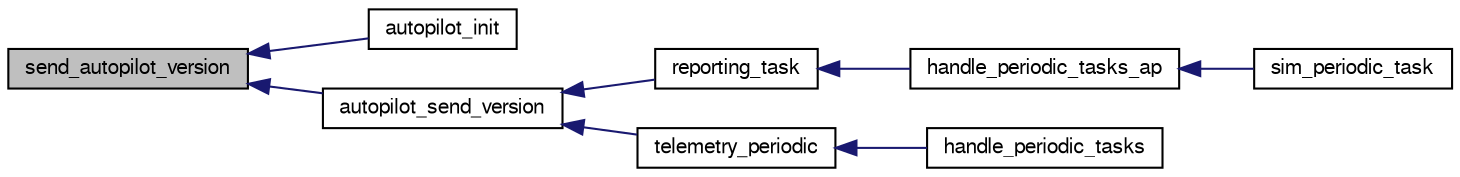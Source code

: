 digraph "send_autopilot_version"
{
  edge [fontname="FreeSans",fontsize="10",labelfontname="FreeSans",labelfontsize="10"];
  node [fontname="FreeSans",fontsize="10",shape=record];
  rankdir="LR";
  Node1 [label="send_autopilot_version",height=0.2,width=0.4,color="black", fillcolor="grey75", style="filled", fontcolor="black"];
  Node1 -> Node2 [dir="back",color="midnightblue",fontsize="10",style="solid",fontname="FreeSans"];
  Node2 [label="autopilot_init",height=0.2,width=0.4,color="black", fillcolor="white", style="filled",URL="$autopilot_8h.html#a9d3557653abfc3d4c428724b249f6d5e",tooltip="Autopilot initialization function. "];
  Node1 -> Node3 [dir="back",color="midnightblue",fontsize="10",style="solid",fontname="FreeSans"];
  Node3 [label="autopilot_send_version",height=0.2,width=0.4,color="black", fillcolor="white", style="filled",URL="$autopilot_8h.html#ac26e7b23b69d3d3dc0fd390fb96efdbb",tooltip="Report autopilot version on default downlink channel. "];
  Node3 -> Node4 [dir="back",color="midnightblue",fontsize="10",style="solid",fontname="FreeSans"];
  Node4 [label="reporting_task",height=0.2,width=0.4,color="black", fillcolor="white", style="filled",URL="$fixedwing_2main__ap_8h.html#a35e24bbf955d315ca24de207ead69ce2",tooltip="Send a series of initialisation messages followed by a stream of periodic ones. "];
  Node4 -> Node5 [dir="back",color="midnightblue",fontsize="10",style="solid",fontname="FreeSans"];
  Node5 [label="handle_periodic_tasks_ap",height=0.2,width=0.4,color="black", fillcolor="white", style="filled",URL="$fixedwing_2main__ap_8h.html#a43fd973b44bcc2c2583cf8287048212f"];
  Node5 -> Node6 [dir="back",color="midnightblue",fontsize="10",style="solid",fontname="FreeSans"];
  Node6 [label="sim_periodic_task",height=0.2,width=0.4,color="black", fillcolor="white", style="filled",URL="$sim__ap_8c.html#a4f982dacbb35ccfc3e0fcaa64156a2a0"];
  Node3 -> Node7 [dir="back",color="midnightblue",fontsize="10",style="solid",fontname="FreeSans"];
  Node7 [label="telemetry_periodic",height=0.2,width=0.4,color="black", fillcolor="white", style="filled",URL="$rover_2main__ap_8h.html#aa185a98f019b1142ec48cf954cabe858"];
  Node7 -> Node8 [dir="back",color="midnightblue",fontsize="10",style="solid",fontname="FreeSans"];
  Node8 [label="handle_periodic_tasks",height=0.2,width=0.4,color="black", fillcolor="white", style="filled",URL="$rover_2main__ap_8h.html#ab79bb049ce85bf2ed3a75c6b12c02bcb"];
}
